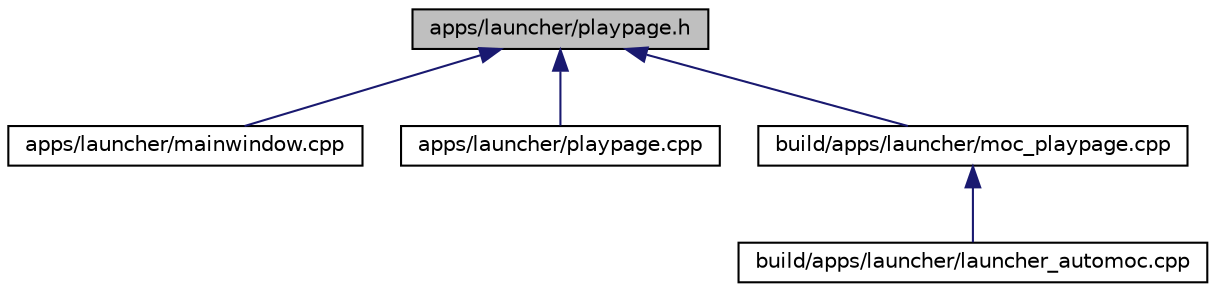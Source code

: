 digraph G
{
  edge [fontname="Helvetica",fontsize="10",labelfontname="Helvetica",labelfontsize="10"];
  node [fontname="Helvetica",fontsize="10",shape=record];
  Node1 [label="apps/launcher/playpage.h",height=0.2,width=0.4,color="black", fillcolor="grey75", style="filled" fontcolor="black"];
  Node1 -> Node2 [dir="back",color="midnightblue",fontsize="10",style="solid",fontname="Helvetica"];
  Node2 [label="apps/launcher/mainwindow.cpp",height=0.2,width=0.4,color="black", fillcolor="white", style="filled",URL="$launcher_2mainwindow_8cpp.html"];
  Node1 -> Node3 [dir="back",color="midnightblue",fontsize="10",style="solid",fontname="Helvetica"];
  Node3 [label="apps/launcher/playpage.cpp",height=0.2,width=0.4,color="black", fillcolor="white", style="filled",URL="$playpage_8cpp.html"];
  Node1 -> Node4 [dir="back",color="midnightblue",fontsize="10",style="solid",fontname="Helvetica"];
  Node4 [label="build/apps/launcher/moc_playpage.cpp",height=0.2,width=0.4,color="black", fillcolor="white", style="filled",URL="$moc__playpage_8cpp.html"];
  Node4 -> Node5 [dir="back",color="midnightblue",fontsize="10",style="solid",fontname="Helvetica"];
  Node5 [label="build/apps/launcher/launcher_automoc.cpp",height=0.2,width=0.4,color="black", fillcolor="white", style="filled",URL="$launcher__automoc_8cpp.html"];
}
